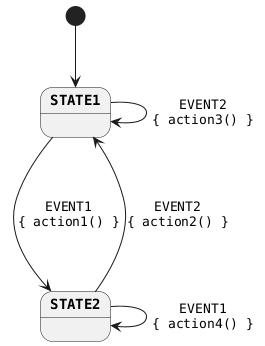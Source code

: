 @startuml

skinparam monochrome true
skinparam StateFontName Helvetica
skinparam defaultFontName Monospaced
skinparam defaultFontStyle Bold
skinparam state {
    FontColor Black
    FontStyle Bold
}


[*] --> STATE1
STATE1 ---> STATE2 : EVENT1\n{ action1() }
STATE2 ---> STATE1 : EVENT2\n{ action2() }
STATE1 ---> STATE1 : EVENT2\n{ action3() }
STATE2 ---> STATE2 : EVENT1\n{ action4() }

@enduml
